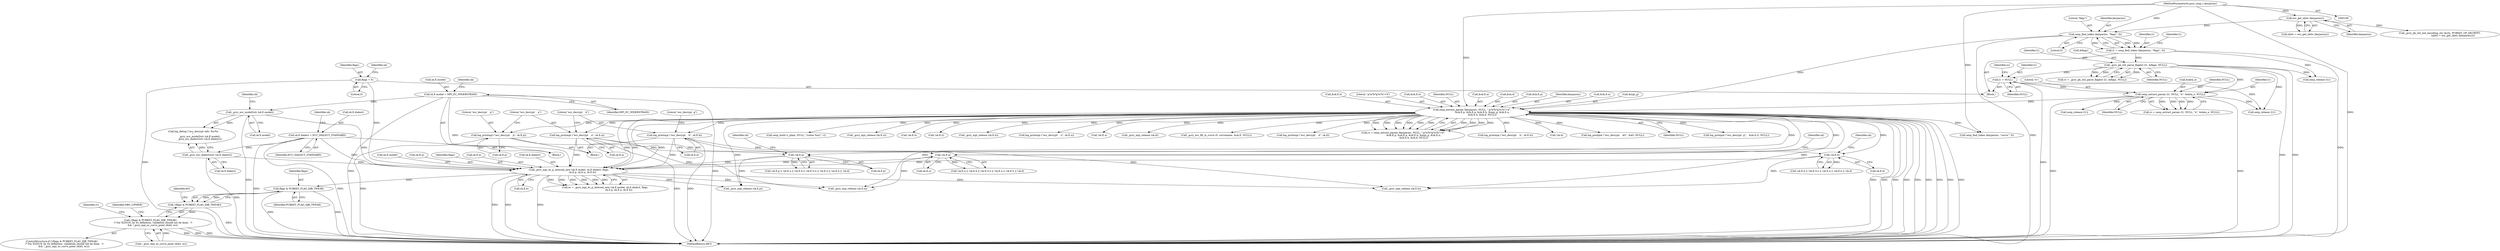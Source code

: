 digraph "1_gnupg_da780c8183cccc8f533c8ace8211ac2cb2bdee7b@del" {
"1000560" [label="(Call,flags & PUBKEY_FLAG_DJB_TWEAK)"];
"1000500" [label="(Call,_gcry_mpi_ec_p_internal_new (sk.E.model, sk.E.dialect, flags,\n                                    sk.E.p, sk.E.a, sk.E.b))"];
"1000333" [label="(Call,sk.E.model = MPI_EC_WEIERSTRASS)"];
"1000367" [label="(Call,_gcry_ecc_model2str (sk.E.model))"];
"1000373" [label="(Call,_gcry_ecc_dialect2str (sk.E.dialect))"];
"1000340" [label="(Call,sk.E.dialect = ECC_DIALECT_STANDARD)"];
"1000144" [label="(Call,flags = 0)"];
"1000446" [label="(Call,!sk.E.p)"];
"1000392" [label="(Call,log_printmpi (\"ecc_decrypt    p\", sk.E.p))"];
"1000230" [label="(Call,sexp_extract_param (keyparms, NULL, \"-p?a?b?g?n?h?+d\",\n                           &sk.E.p, &sk.E.a, &sk.E.b, &mpi_g, &sk.E.n,\n                           &sk.E.h, &sk.d, NULL))"];
"1000169" [label="(Call,sexp_find_token (keyparms, \"flags\", 0))"];
"1000165" [label="(Call,ecc_get_nbits (keyparms))"];
"1000111" [label="(MethodParameterIn,gcry_sexp_t keyparms)"];
"1000205" [label="(Call,sexp_extract_param (l1, NULL, \"e\", &data_e, NULL))"];
"1000188" [label="(Call,l1 = NULL)"];
"1000178" [label="(Call,_gcry_pk_util_parse_flaglist (l1, &flags, NULL))"];
"1000167" [label="(Call,l1 = sexp_find_token (keyparms, \"flags\", 0))"];
"1000399" [label="(Call,log_printmpi (\"ecc_decrypt    a\", sk.E.a))"];
"1000453" [label="(Call,!sk.E.a)"];
"1000460" [label="(Call,!sk.E.b)"];
"1000406" [label="(Call,log_printmpi (\"ecc_decrypt    b\", sk.E.b))"];
"1000559" [label="(Call,!(flags & PUBKEY_FLAG_DJB_TWEAK))"];
"1000558" [label="(Call,!(flags & PUBKEY_FLAG_DJB_TWEAK)\n       /* For X25519, by its definition, validation should not be done.  */\n      && !_gcry_mpi_ec_curve_point (&kG, ec))"];
"1000744" [label="(MethodReturn,RET)"];
"1000163" [label="(Call,nbits = ecc_get_nbits (keyparms))"];
"1000365" [label="(Call,log_debug (\"ecc_decrypt info: %s/%s\n\",\n                 _gcry_ecc_model2str (sk.E.model),\n                 _gcry_ecc_dialect2str (sk.E.dialect)))"];
"1000559" [label="(Call,!(flags & PUBKEY_FLAG_DJB_TWEAK))"];
"1000394" [label="(Call,sk.E.p)"];
"1000171" [label="(Literal,\"flags\")"];
"1000668" [label="(Call,sexp_build (r_plain, NULL, \"(value %m)\", r))"];
"1000570" [label="(Identifier,rc)"];
"1000500" [label="(Call,_gcry_mpi_ec_p_internal_new (sk.E.model, sk.E.dialect, flags,\n                                    sk.E.p, sk.E.a, sk.E.b))"];
"1000511" [label="(Identifier,flags)"];
"1000232" [label="(Identifier,NULL)"];
"1000659" [label="(Identifier,DBG_CIPHER)"];
"1000341" [label="(Call,sk.E.dialect)"];
"1000240" [label="(Call,&sk.E.a)"];
"1000456" [label="(Identifier,sk)"];
"1000176" [label="(Call,rc = _gcry_pk_util_parse_flaglist (l1, &flags, NULL))"];
"1000709" [label="(Call,_gcry_mpi_release (sk.E.n))"];
"1000393" [label="(Literal,\"ecc_decrypt    p\")"];
"1000483" [label="(Call,!sk.E.h)"];
"1000205" [label="(Call,sexp_extract_param (l1, NULL, \"e\", &data_e, NULL))"];
"1000159" [label="(Call,_gcry_pk_util_init_encoding_ctx (&ctx, PUBKEY_OP_DECRYPT,\n                                   (nbits = ecc_get_nbits (keyparms))))"];
"1000682" [label="(Call,_gcry_mpi_release (sk.E.p))"];
"1000364" [label="(Block,)"];
"1000348" [label="(Call,!sk.E.h)"];
"1000266" [label="(Call,&sk.d)"];
"1000471" [label="(Identifier,sk)"];
"1000149" [label="(Identifier,sk)"];
"1000368" [label="(Call,sk.E.model)"];
"1000715" [label="(Call,_gcry_mpi_release (sk.E.h))"];
"1000422" [label="(Call,log_printmpi (\"ecc_decrypt    n\", sk.E.n))"];
"1000351" [label="(Identifier,sk)"];
"1000340" [label="(Call,sk.E.dialect = ECC_DIALECT_STANDARD)"];
"1000111" [label="(MethodParameterIn,gcry_sexp_t keyparms)"];
"1000401" [label="(Call,sk.E.a)"];
"1000517" [label="(Call,sk.E.a)"];
"1000112" [label="(Block,)"];
"1000461" [label="(Call,sk.E.b)"];
"1000476" [label="(Call,!sk.E.n)"];
"1000721" [label="(Call,_gcry_mpi_release (sk.d))"];
"1000208" [label="(Literal,\"e\")"];
"1000189" [label="(Identifier,l1)"];
"1000392" [label="(Call,log_printmpi (\"ecc_decrypt    p\", sk.E.p))"];
"1000557" [label="(ControlStructure,if (!(flags & PUBKEY_FLAG_DJB_TWEAK)\n       /* For X25519, by its definition, validation should not be done.  */\n      && !_gcry_mpi_ec_curve_point (&kG, ec)))"];
"1000297" [label="(Call,sexp_release (l1))"];
"1000334" [label="(Call,sk.E.model)"];
"1000318" [label="(Call,_gcry_ecc_fill_in_curve (0, curvename, &sk.E, NULL))"];
"1000447" [label="(Call,sk.E.p)"];
"1000188" [label="(Call,l1 = NULL)"];
"1000182" [label="(Identifier,NULL)"];
"1000169" [label="(Call,sexp_find_token (keyparms, \"flags\", 0))"];
"1000339" [label="(Identifier,MPI_EC_WEIERSTRASS)"];
"1000170" [label="(Identifier,keyparms)"];
"1000439" [label="(Call,log_printmpi (\"ecc_decrypt    d\", sk.d))"];
"1000463" [label="(Identifier,sk)"];
"1000179" [label="(Identifier,l1)"];
"1000166" [label="(Identifier,keyparms)"];
"1000560" [label="(Call,flags & PUBKEY_FLAG_DJB_TWEAK)"];
"1000172" [label="(Literal,0)"];
"1000558" [label="(Call,!(flags & PUBKEY_FLAG_DJB_TWEAK)\n       /* For X25519, by its definition, validation should not be done.  */\n      && !_gcry_mpi_ec_curve_point (&kG, ec))"];
"1000453" [label="(Call,!sk.E.a)"];
"1000374" [label="(Call,sk.E.dialect)"];
"1000408" [label="(Call,sk.E.b)"];
"1000522" [label="(Call,sk.E.b)"];
"1000211" [label="(Identifier,NULL)"];
"1000186" [label="(Call,sexp_release (l1))"];
"1000180" [label="(Call,&flags)"];
"1000228" [label="(Call,rc = sexp_extract_param (keyparms, NULL, \"-p?a?b?g?n?h?+d\",\n                           &sk.E.p, &sk.E.a, &sk.E.b, &mpi_g, &sk.E.n,\n                           &sk.E.h, &sk.d, NULL))"];
"1000168" [label="(Identifier,l1)"];
"1000506" [label="(Call,sk.E.dialect)"];
"1000234" [label="(Call,&sk.E.p)"];
"1000498" [label="(Call,ec = _gcry_mpi_ec_p_internal_new (sk.E.model, sk.E.dialect, flags,\n                                    sk.E.p, sk.E.a, sk.E.b))"];
"1000231" [label="(Identifier,keyparms)"];
"1000429" [label="(Call,log_printmpi (\"ecc_decrypt    h\", sk.E.h))"];
"1000566" [label="(Identifier,kG)"];
"1000209" [label="(Call,&data_e)"];
"1000561" [label="(Identifier,flags)"];
"1000254" [label="(Call,&sk.E.n)"];
"1000144" [label="(Call,flags = 0)"];
"1000165" [label="(Call,ecc_get_nbits (keyparms))"];
"1000563" [label="(Call,!_gcry_mpi_ec_curve_point (&kG, ec))"];
"1000332" [label="(Block,)"];
"1000252" [label="(Call,&mpi_g)"];
"1000562" [label="(Identifier,PUBKEY_FLAG_DJB_TWEAK)"];
"1000452" [label="(Call,!sk.E.a || !sk.E.b || !sk.E.G.x || !sk.E.n || !sk.E.h || !sk.d)"];
"1000376" [label="(Identifier,sk)"];
"1000501" [label="(Call,sk.E.model)"];
"1000454" [label="(Call,sk.E.a)"];
"1000346" [label="(Identifier,ECC_DIALECT_STANDARD)"];
"1000694" [label="(Call,_gcry_mpi_release (sk.E.b))"];
"1000414" [label="(Literal,\"ecc_decrypt  g\")"];
"1000373" [label="(Call,_gcry_ecc_dialect2str (sk.E.dialect))"];
"1000230" [label="(Call,sexp_extract_param (keyparms, NULL, \"-p?a?b?g?n?h?+d\",\n                           &sk.E.p, &sk.E.a, &sk.E.b, &mpi_g, &sk.E.n,\n                           &sk.E.h, &sk.d, NULL))"];
"1000489" [label="(Call,!sk.d)"];
"1000260" [label="(Call,&sk.E.h)"];
"1000399" [label="(Call,log_printmpi (\"ecc_decrypt    a\", sk.E.a))"];
"1000203" [label="(Call,rc = sexp_extract_param (l1, NULL, \"e\", &data_e, NULL))"];
"1000400" [label="(Literal,\"ecc_decrypt    a\")"];
"1000233" [label="(Literal,\"-p?a?b?g?n?h?+d\")"];
"1000460" [label="(Call,!sk.E.b)"];
"1000174" [label="(Identifier,l1)"];
"1000512" [label="(Call,sk.E.p)"];
"1000552" [label="(Call,log_printpnt (\"ecc_decrypt    kG\", &kG, NULL))"];
"1000178" [label="(Call,_gcry_pk_util_parse_flaglist (l1, &flags, NULL))"];
"1000146" [label="(Literal,0)"];
"1000729" [label="(Call,sexp_release (l1))"];
"1000190" [label="(Identifier,NULL)"];
"1000445" [label="(Call,!sk.E.p || !sk.E.a || !sk.E.b || !sk.E.G.x || !sk.E.n || !sk.E.h || !sk.d)"];
"1000145" [label="(Identifier,flags)"];
"1000192" [label="(Identifier,rc)"];
"1000270" [label="(Identifier,NULL)"];
"1000413" [label="(Call,log_printpnt (\"ecc_decrypt  g\",   &sk.E.G, NULL))"];
"1000367" [label="(Call,_gcry_ecc_model2str (sk.E.model))"];
"1000207" [label="(Identifier,NULL)"];
"1000343" [label="(Identifier,sk)"];
"1000459" [label="(Call,!sk.E.b || !sk.E.G.x || !sk.E.n || !sk.E.h || !sk.d)"];
"1000246" [label="(Call,&sk.E.b)"];
"1000333" [label="(Call,sk.E.model = MPI_EC_WEIERSTRASS)"];
"1000407" [label="(Literal,\"ecc_decrypt    b\")"];
"1000688" [label="(Call,_gcry_mpi_release (sk.E.a))"];
"1000406" [label="(Call,log_printmpi (\"ecc_decrypt    b\", sk.E.b))"];
"1000167" [label="(Call,l1 = sexp_find_token (keyparms, \"flags\", 0))"];
"1000301" [label="(Call,sexp_find_token (keyparms, \"curve\", 5))"];
"1000446" [label="(Call,!sk.E.p)"];
"1000206" [label="(Identifier,l1)"];
"1000560" -> "1000559"  [label="AST: "];
"1000560" -> "1000562"  [label="CFG: "];
"1000561" -> "1000560"  [label="AST: "];
"1000562" -> "1000560"  [label="AST: "];
"1000559" -> "1000560"  [label="CFG: "];
"1000560" -> "1000744"  [label="DDG: "];
"1000560" -> "1000744"  [label="DDG: "];
"1000560" -> "1000559"  [label="DDG: "];
"1000560" -> "1000559"  [label="DDG: "];
"1000500" -> "1000560"  [label="DDG: "];
"1000500" -> "1000498"  [label="AST: "];
"1000500" -> "1000522"  [label="CFG: "];
"1000501" -> "1000500"  [label="AST: "];
"1000506" -> "1000500"  [label="AST: "];
"1000511" -> "1000500"  [label="AST: "];
"1000512" -> "1000500"  [label="AST: "];
"1000517" -> "1000500"  [label="AST: "];
"1000522" -> "1000500"  [label="AST: "];
"1000498" -> "1000500"  [label="CFG: "];
"1000500" -> "1000744"  [label="DDG: "];
"1000500" -> "1000744"  [label="DDG: "];
"1000500" -> "1000744"  [label="DDG: "];
"1000500" -> "1000498"  [label="DDG: "];
"1000500" -> "1000498"  [label="DDG: "];
"1000500" -> "1000498"  [label="DDG: "];
"1000500" -> "1000498"  [label="DDG: "];
"1000500" -> "1000498"  [label="DDG: "];
"1000500" -> "1000498"  [label="DDG: "];
"1000333" -> "1000500"  [label="DDG: "];
"1000367" -> "1000500"  [label="DDG: "];
"1000373" -> "1000500"  [label="DDG: "];
"1000340" -> "1000500"  [label="DDG: "];
"1000144" -> "1000500"  [label="DDG: "];
"1000446" -> "1000500"  [label="DDG: "];
"1000230" -> "1000500"  [label="DDG: "];
"1000230" -> "1000500"  [label="DDG: "];
"1000230" -> "1000500"  [label="DDG: "];
"1000399" -> "1000500"  [label="DDG: "];
"1000453" -> "1000500"  [label="DDG: "];
"1000460" -> "1000500"  [label="DDG: "];
"1000406" -> "1000500"  [label="DDG: "];
"1000500" -> "1000682"  [label="DDG: "];
"1000500" -> "1000688"  [label="DDG: "];
"1000500" -> "1000694"  [label="DDG: "];
"1000333" -> "1000332"  [label="AST: "];
"1000333" -> "1000339"  [label="CFG: "];
"1000334" -> "1000333"  [label="AST: "];
"1000339" -> "1000333"  [label="AST: "];
"1000343" -> "1000333"  [label="CFG: "];
"1000333" -> "1000744"  [label="DDG: "];
"1000333" -> "1000744"  [label="DDG: "];
"1000333" -> "1000367"  [label="DDG: "];
"1000367" -> "1000365"  [label="AST: "];
"1000367" -> "1000368"  [label="CFG: "];
"1000368" -> "1000367"  [label="AST: "];
"1000376" -> "1000367"  [label="CFG: "];
"1000367" -> "1000744"  [label="DDG: "];
"1000367" -> "1000365"  [label="DDG: "];
"1000373" -> "1000365"  [label="AST: "];
"1000373" -> "1000374"  [label="CFG: "];
"1000374" -> "1000373"  [label="AST: "];
"1000365" -> "1000373"  [label="CFG: "];
"1000373" -> "1000744"  [label="DDG: "];
"1000373" -> "1000365"  [label="DDG: "];
"1000340" -> "1000373"  [label="DDG: "];
"1000340" -> "1000332"  [label="AST: "];
"1000340" -> "1000346"  [label="CFG: "];
"1000341" -> "1000340"  [label="AST: "];
"1000346" -> "1000340"  [label="AST: "];
"1000351" -> "1000340"  [label="CFG: "];
"1000340" -> "1000744"  [label="DDG: "];
"1000340" -> "1000744"  [label="DDG: "];
"1000144" -> "1000112"  [label="AST: "];
"1000144" -> "1000146"  [label="CFG: "];
"1000145" -> "1000144"  [label="AST: "];
"1000146" -> "1000144"  [label="AST: "];
"1000149" -> "1000144"  [label="CFG: "];
"1000144" -> "1000744"  [label="DDG: "];
"1000446" -> "1000445"  [label="AST: "];
"1000446" -> "1000447"  [label="CFG: "];
"1000447" -> "1000446"  [label="AST: "];
"1000456" -> "1000446"  [label="CFG: "];
"1000445" -> "1000446"  [label="CFG: "];
"1000446" -> "1000445"  [label="DDG: "];
"1000392" -> "1000446"  [label="DDG: "];
"1000230" -> "1000446"  [label="DDG: "];
"1000446" -> "1000682"  [label="DDG: "];
"1000392" -> "1000364"  [label="AST: "];
"1000392" -> "1000394"  [label="CFG: "];
"1000393" -> "1000392"  [label="AST: "];
"1000394" -> "1000392"  [label="AST: "];
"1000400" -> "1000392"  [label="CFG: "];
"1000392" -> "1000744"  [label="DDG: "];
"1000230" -> "1000392"  [label="DDG: "];
"1000230" -> "1000228"  [label="AST: "];
"1000230" -> "1000270"  [label="CFG: "];
"1000231" -> "1000230"  [label="AST: "];
"1000232" -> "1000230"  [label="AST: "];
"1000233" -> "1000230"  [label="AST: "];
"1000234" -> "1000230"  [label="AST: "];
"1000240" -> "1000230"  [label="AST: "];
"1000246" -> "1000230"  [label="AST: "];
"1000252" -> "1000230"  [label="AST: "];
"1000254" -> "1000230"  [label="AST: "];
"1000260" -> "1000230"  [label="AST: "];
"1000266" -> "1000230"  [label="AST: "];
"1000270" -> "1000230"  [label="AST: "];
"1000228" -> "1000230"  [label="CFG: "];
"1000230" -> "1000744"  [label="DDG: "];
"1000230" -> "1000744"  [label="DDG: "];
"1000230" -> "1000744"  [label="DDG: "];
"1000230" -> "1000744"  [label="DDG: "];
"1000230" -> "1000744"  [label="DDG: "];
"1000230" -> "1000744"  [label="DDG: "];
"1000230" -> "1000744"  [label="DDG: "];
"1000230" -> "1000744"  [label="DDG: "];
"1000230" -> "1000744"  [label="DDG: "];
"1000230" -> "1000228"  [label="DDG: "];
"1000230" -> "1000228"  [label="DDG: "];
"1000230" -> "1000228"  [label="DDG: "];
"1000230" -> "1000228"  [label="DDG: "];
"1000230" -> "1000228"  [label="DDG: "];
"1000230" -> "1000228"  [label="DDG: "];
"1000230" -> "1000228"  [label="DDG: "];
"1000230" -> "1000228"  [label="DDG: "];
"1000230" -> "1000228"  [label="DDG: "];
"1000230" -> "1000228"  [label="DDG: "];
"1000169" -> "1000230"  [label="DDG: "];
"1000111" -> "1000230"  [label="DDG: "];
"1000205" -> "1000230"  [label="DDG: "];
"1000230" -> "1000301"  [label="DDG: "];
"1000230" -> "1000318"  [label="DDG: "];
"1000230" -> "1000348"  [label="DDG: "];
"1000230" -> "1000399"  [label="DDG: "];
"1000230" -> "1000406"  [label="DDG: "];
"1000230" -> "1000413"  [label="DDG: "];
"1000230" -> "1000422"  [label="DDG: "];
"1000230" -> "1000429"  [label="DDG: "];
"1000230" -> "1000439"  [label="DDG: "];
"1000230" -> "1000453"  [label="DDG: "];
"1000230" -> "1000460"  [label="DDG: "];
"1000230" -> "1000476"  [label="DDG: "];
"1000230" -> "1000483"  [label="DDG: "];
"1000230" -> "1000489"  [label="DDG: "];
"1000230" -> "1000552"  [label="DDG: "];
"1000230" -> "1000668"  [label="DDG: "];
"1000230" -> "1000682"  [label="DDG: "];
"1000230" -> "1000688"  [label="DDG: "];
"1000230" -> "1000694"  [label="DDG: "];
"1000230" -> "1000709"  [label="DDG: "];
"1000230" -> "1000715"  [label="DDG: "];
"1000230" -> "1000721"  [label="DDG: "];
"1000169" -> "1000167"  [label="AST: "];
"1000169" -> "1000172"  [label="CFG: "];
"1000170" -> "1000169"  [label="AST: "];
"1000171" -> "1000169"  [label="AST: "];
"1000172" -> "1000169"  [label="AST: "];
"1000167" -> "1000169"  [label="CFG: "];
"1000169" -> "1000744"  [label="DDG: "];
"1000169" -> "1000167"  [label="DDG: "];
"1000169" -> "1000167"  [label="DDG: "];
"1000169" -> "1000167"  [label="DDG: "];
"1000165" -> "1000169"  [label="DDG: "];
"1000111" -> "1000169"  [label="DDG: "];
"1000165" -> "1000163"  [label="AST: "];
"1000165" -> "1000166"  [label="CFG: "];
"1000166" -> "1000165"  [label="AST: "];
"1000163" -> "1000165"  [label="CFG: "];
"1000165" -> "1000159"  [label="DDG: "];
"1000165" -> "1000163"  [label="DDG: "];
"1000111" -> "1000165"  [label="DDG: "];
"1000111" -> "1000108"  [label="AST: "];
"1000111" -> "1000744"  [label="DDG: "];
"1000111" -> "1000301"  [label="DDG: "];
"1000205" -> "1000203"  [label="AST: "];
"1000205" -> "1000211"  [label="CFG: "];
"1000206" -> "1000205"  [label="AST: "];
"1000207" -> "1000205"  [label="AST: "];
"1000208" -> "1000205"  [label="AST: "];
"1000209" -> "1000205"  [label="AST: "];
"1000211" -> "1000205"  [label="AST: "];
"1000203" -> "1000205"  [label="CFG: "];
"1000205" -> "1000744"  [label="DDG: "];
"1000205" -> "1000744"  [label="DDG: "];
"1000205" -> "1000203"  [label="DDG: "];
"1000205" -> "1000203"  [label="DDG: "];
"1000205" -> "1000203"  [label="DDG: "];
"1000205" -> "1000203"  [label="DDG: "];
"1000188" -> "1000205"  [label="DDG: "];
"1000178" -> "1000205"  [label="DDG: "];
"1000205" -> "1000297"  [label="DDG: "];
"1000205" -> "1000729"  [label="DDG: "];
"1000188" -> "1000112"  [label="AST: "];
"1000188" -> "1000190"  [label="CFG: "];
"1000189" -> "1000188"  [label="AST: "];
"1000190" -> "1000188"  [label="AST: "];
"1000192" -> "1000188"  [label="CFG: "];
"1000188" -> "1000744"  [label="DDG: "];
"1000178" -> "1000188"  [label="DDG: "];
"1000188" -> "1000729"  [label="DDG: "];
"1000178" -> "1000176"  [label="AST: "];
"1000178" -> "1000182"  [label="CFG: "];
"1000179" -> "1000178"  [label="AST: "];
"1000180" -> "1000178"  [label="AST: "];
"1000182" -> "1000178"  [label="AST: "];
"1000176" -> "1000178"  [label="CFG: "];
"1000178" -> "1000744"  [label="DDG: "];
"1000178" -> "1000744"  [label="DDG: "];
"1000178" -> "1000176"  [label="DDG: "];
"1000178" -> "1000176"  [label="DDG: "];
"1000178" -> "1000176"  [label="DDG: "];
"1000167" -> "1000178"  [label="DDG: "];
"1000178" -> "1000186"  [label="DDG: "];
"1000178" -> "1000729"  [label="DDG: "];
"1000167" -> "1000112"  [label="AST: "];
"1000168" -> "1000167"  [label="AST: "];
"1000174" -> "1000167"  [label="CFG: "];
"1000167" -> "1000744"  [label="DDG: "];
"1000167" -> "1000186"  [label="DDG: "];
"1000399" -> "1000364"  [label="AST: "];
"1000399" -> "1000401"  [label="CFG: "];
"1000400" -> "1000399"  [label="AST: "];
"1000401" -> "1000399"  [label="AST: "];
"1000407" -> "1000399"  [label="CFG: "];
"1000399" -> "1000744"  [label="DDG: "];
"1000399" -> "1000453"  [label="DDG: "];
"1000399" -> "1000688"  [label="DDG: "];
"1000453" -> "1000452"  [label="AST: "];
"1000453" -> "1000454"  [label="CFG: "];
"1000454" -> "1000453"  [label="AST: "];
"1000463" -> "1000453"  [label="CFG: "];
"1000452" -> "1000453"  [label="CFG: "];
"1000453" -> "1000452"  [label="DDG: "];
"1000453" -> "1000688"  [label="DDG: "];
"1000460" -> "1000459"  [label="AST: "];
"1000460" -> "1000461"  [label="CFG: "];
"1000461" -> "1000460"  [label="AST: "];
"1000471" -> "1000460"  [label="CFG: "];
"1000459" -> "1000460"  [label="CFG: "];
"1000460" -> "1000459"  [label="DDG: "];
"1000406" -> "1000460"  [label="DDG: "];
"1000460" -> "1000694"  [label="DDG: "];
"1000406" -> "1000364"  [label="AST: "];
"1000406" -> "1000408"  [label="CFG: "];
"1000407" -> "1000406"  [label="AST: "];
"1000408" -> "1000406"  [label="AST: "];
"1000414" -> "1000406"  [label="CFG: "];
"1000406" -> "1000744"  [label="DDG: "];
"1000406" -> "1000694"  [label="DDG: "];
"1000559" -> "1000558"  [label="AST: "];
"1000566" -> "1000559"  [label="CFG: "];
"1000558" -> "1000559"  [label="CFG: "];
"1000559" -> "1000744"  [label="DDG: "];
"1000559" -> "1000558"  [label="DDG: "];
"1000558" -> "1000557"  [label="AST: "];
"1000558" -> "1000563"  [label="CFG: "];
"1000563" -> "1000558"  [label="AST: "];
"1000570" -> "1000558"  [label="CFG: "];
"1000659" -> "1000558"  [label="CFG: "];
"1000558" -> "1000744"  [label="DDG: "];
"1000558" -> "1000744"  [label="DDG: "];
"1000558" -> "1000744"  [label="DDG: "];
"1000563" -> "1000558"  [label="DDG: "];
}
